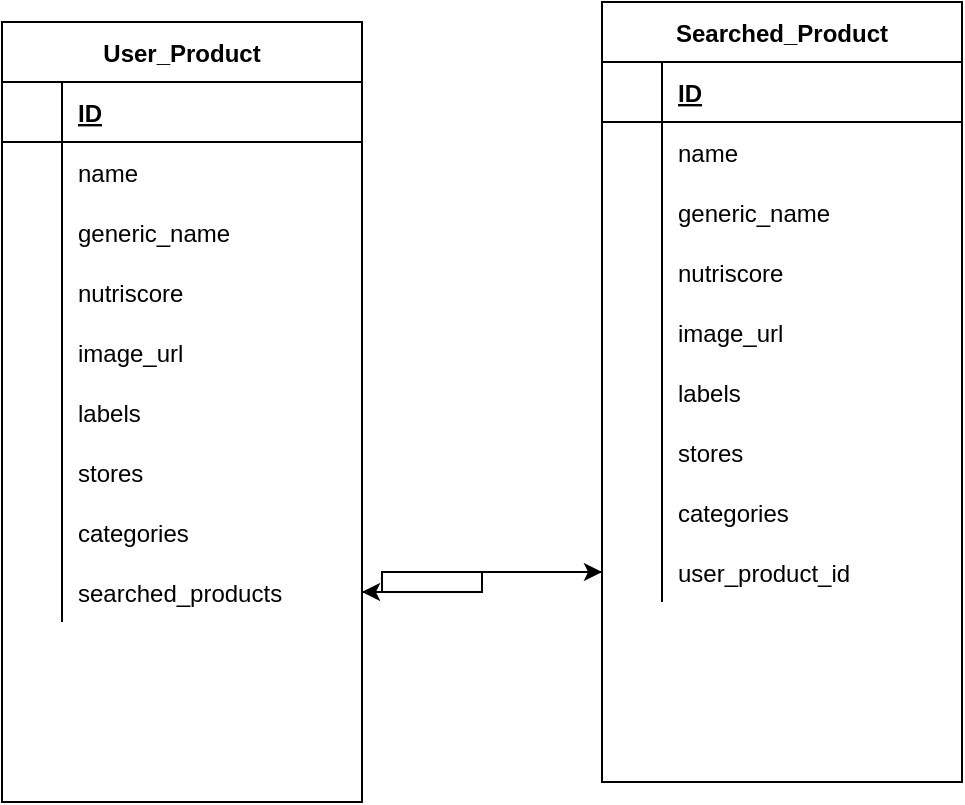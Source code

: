 <mxfile version="13.11.0" type="github">
  <diagram id="R2lEEEUBdFMjLlhIrx00" name="Page-1">
    <mxGraphModel dx="663" dy="930" grid="1" gridSize="10" guides="1" tooltips="1" connect="1" arrows="1" fold="1" page="1" pageScale="1" pageWidth="850" pageHeight="1100" math="0" shadow="0" extFonts="Permanent Marker^https://fonts.googleapis.com/css?family=Permanent+Marker">
      <root>
        <mxCell id="0" />
        <mxCell id="1" parent="0" />
        <mxCell id="01ozx0HhxupSy2TTT6j5-1" value="User_Product" style="shape=table;startSize=30;container=1;collapsible=1;childLayout=tableLayout;fixedRows=1;rowLines=0;fontStyle=1;align=center;resizeLast=1;" vertex="1" parent="1">
          <mxGeometry x="70" y="200" width="180" height="390" as="geometry">
            <mxRectangle x="70" y="200" width="110" height="30" as="alternateBounds" />
          </mxGeometry>
        </mxCell>
        <mxCell id="01ozx0HhxupSy2TTT6j5-2" value="" style="shape=partialRectangle;collapsible=0;dropTarget=0;pointerEvents=0;fillColor=none;top=0;left=0;bottom=1;right=0;points=[[0,0.5],[1,0.5]];portConstraint=eastwest;" vertex="1" parent="01ozx0HhxupSy2TTT6j5-1">
          <mxGeometry y="30" width="180" height="30" as="geometry" />
        </mxCell>
        <mxCell id="01ozx0HhxupSy2TTT6j5-3" value="" style="shape=partialRectangle;connectable=0;fillColor=none;top=0;left=0;bottom=0;right=0;fontStyle=1;overflow=hidden;" vertex="1" parent="01ozx0HhxupSy2TTT6j5-2">
          <mxGeometry width="30" height="30" as="geometry" />
        </mxCell>
        <mxCell id="01ozx0HhxupSy2TTT6j5-4" value="ID" style="shape=partialRectangle;connectable=0;fillColor=none;top=0;left=0;bottom=0;right=0;align=left;spacingLeft=6;fontStyle=5;overflow=hidden;" vertex="1" parent="01ozx0HhxupSy2TTT6j5-2">
          <mxGeometry x="30" width="150" height="30" as="geometry" />
        </mxCell>
        <mxCell id="01ozx0HhxupSy2TTT6j5-5" value="" style="shape=partialRectangle;collapsible=0;dropTarget=0;pointerEvents=0;fillColor=none;top=0;left=0;bottom=0;right=0;points=[[0,0.5],[1,0.5]];portConstraint=eastwest;" vertex="1" parent="01ozx0HhxupSy2TTT6j5-1">
          <mxGeometry y="60" width="180" height="30" as="geometry" />
        </mxCell>
        <mxCell id="01ozx0HhxupSy2TTT6j5-6" value="" style="shape=partialRectangle;connectable=0;fillColor=none;top=0;left=0;bottom=0;right=0;editable=1;overflow=hidden;" vertex="1" parent="01ozx0HhxupSy2TTT6j5-5">
          <mxGeometry width="30" height="30" as="geometry" />
        </mxCell>
        <mxCell id="01ozx0HhxupSy2TTT6j5-7" value="name" style="shape=partialRectangle;connectable=0;fillColor=none;top=0;left=0;bottom=0;right=0;align=left;spacingLeft=6;overflow=hidden;" vertex="1" parent="01ozx0HhxupSy2TTT6j5-5">
          <mxGeometry x="30" width="150" height="30" as="geometry" />
        </mxCell>
        <mxCell id="01ozx0HhxupSy2TTT6j5-8" value="" style="shape=partialRectangle;collapsible=0;dropTarget=0;pointerEvents=0;fillColor=none;top=0;left=0;bottom=0;right=0;points=[[0,0.5],[1,0.5]];portConstraint=eastwest;" vertex="1" parent="01ozx0HhxupSy2TTT6j5-1">
          <mxGeometry y="90" width="180" height="30" as="geometry" />
        </mxCell>
        <mxCell id="01ozx0HhxupSy2TTT6j5-9" value="" style="shape=partialRectangle;connectable=0;fillColor=none;top=0;left=0;bottom=0;right=0;editable=1;overflow=hidden;" vertex="1" parent="01ozx0HhxupSy2TTT6j5-8">
          <mxGeometry width="30" height="30" as="geometry" />
        </mxCell>
        <mxCell id="01ozx0HhxupSy2TTT6j5-10" value="generic_name" style="shape=partialRectangle;connectable=0;fillColor=none;top=0;left=0;bottom=0;right=0;align=left;spacingLeft=6;overflow=hidden;" vertex="1" parent="01ozx0HhxupSy2TTT6j5-8">
          <mxGeometry x="30" width="150" height="30" as="geometry" />
        </mxCell>
        <mxCell id="01ozx0HhxupSy2TTT6j5-11" value="" style="shape=partialRectangle;collapsible=0;dropTarget=0;pointerEvents=0;fillColor=none;top=0;left=0;bottom=0;right=0;points=[[0,0.5],[1,0.5]];portConstraint=eastwest;" vertex="1" parent="01ozx0HhxupSy2TTT6j5-1">
          <mxGeometry y="120" width="180" height="30" as="geometry" />
        </mxCell>
        <mxCell id="01ozx0HhxupSy2TTT6j5-12" value="" style="shape=partialRectangle;connectable=0;fillColor=none;top=0;left=0;bottom=0;right=0;editable=1;overflow=hidden;" vertex="1" parent="01ozx0HhxupSy2TTT6j5-11">
          <mxGeometry width="30" height="30" as="geometry" />
        </mxCell>
        <mxCell id="01ozx0HhxupSy2TTT6j5-13" value="nutriscore" style="shape=partialRectangle;connectable=0;fillColor=none;top=0;left=0;bottom=0;right=0;align=left;spacingLeft=6;overflow=hidden;" vertex="1" parent="01ozx0HhxupSy2TTT6j5-11">
          <mxGeometry x="30" width="150" height="30" as="geometry" />
        </mxCell>
        <mxCell id="01ozx0HhxupSy2TTT6j5-15" value="" style="shape=partialRectangle;collapsible=0;dropTarget=0;pointerEvents=0;fillColor=none;top=0;left=0;bottom=0;right=0;points=[[0,0.5],[1,0.5]];portConstraint=eastwest;" vertex="1" parent="01ozx0HhxupSy2TTT6j5-1">
          <mxGeometry y="150" width="180" height="30" as="geometry" />
        </mxCell>
        <mxCell id="01ozx0HhxupSy2TTT6j5-16" value="" style="shape=partialRectangle;connectable=0;fillColor=none;top=0;left=0;bottom=0;right=0;editable=1;overflow=hidden;" vertex="1" parent="01ozx0HhxupSy2TTT6j5-15">
          <mxGeometry width="30" height="30" as="geometry" />
        </mxCell>
        <mxCell id="01ozx0HhxupSy2TTT6j5-17" value="image_url" style="shape=partialRectangle;connectable=0;fillColor=none;top=0;left=0;bottom=0;right=0;align=left;spacingLeft=6;overflow=hidden;" vertex="1" parent="01ozx0HhxupSy2TTT6j5-15">
          <mxGeometry x="30" width="150" height="30" as="geometry" />
        </mxCell>
        <mxCell id="01ozx0HhxupSy2TTT6j5-18" value="" style="shape=partialRectangle;collapsible=0;dropTarget=0;pointerEvents=0;fillColor=none;top=0;left=0;bottom=0;right=0;points=[[0,0.5],[1,0.5]];portConstraint=eastwest;" vertex="1" parent="01ozx0HhxupSy2TTT6j5-1">
          <mxGeometry y="180" width="180" height="30" as="geometry" />
        </mxCell>
        <mxCell id="01ozx0HhxupSy2TTT6j5-19" value="" style="shape=partialRectangle;connectable=0;fillColor=none;top=0;left=0;bottom=0;right=0;editable=1;overflow=hidden;" vertex="1" parent="01ozx0HhxupSy2TTT6j5-18">
          <mxGeometry width="30" height="30" as="geometry" />
        </mxCell>
        <mxCell id="01ozx0HhxupSy2TTT6j5-20" value="labels" style="shape=partialRectangle;connectable=0;fillColor=none;top=0;left=0;bottom=0;right=0;align=left;spacingLeft=6;overflow=hidden;" vertex="1" parent="01ozx0HhxupSy2TTT6j5-18">
          <mxGeometry x="30" width="150" height="30" as="geometry" />
        </mxCell>
        <mxCell id="01ozx0HhxupSy2TTT6j5-21" value="" style="shape=partialRectangle;collapsible=0;dropTarget=0;pointerEvents=0;fillColor=none;top=0;left=0;bottom=0;right=0;points=[[0,0.5],[1,0.5]];portConstraint=eastwest;" vertex="1" parent="01ozx0HhxupSy2TTT6j5-1">
          <mxGeometry y="210" width="180" height="30" as="geometry" />
        </mxCell>
        <mxCell id="01ozx0HhxupSy2TTT6j5-22" value="" style="shape=partialRectangle;connectable=0;fillColor=none;top=0;left=0;bottom=0;right=0;editable=1;overflow=hidden;" vertex="1" parent="01ozx0HhxupSy2TTT6j5-21">
          <mxGeometry width="30" height="30" as="geometry" />
        </mxCell>
        <mxCell id="01ozx0HhxupSy2TTT6j5-23" value="stores" style="shape=partialRectangle;connectable=0;fillColor=none;top=0;left=0;bottom=0;right=0;align=left;spacingLeft=6;overflow=hidden;" vertex="1" parent="01ozx0HhxupSy2TTT6j5-21">
          <mxGeometry x="30" width="150" height="30" as="geometry" />
        </mxCell>
        <mxCell id="01ozx0HhxupSy2TTT6j5-24" value="" style="shape=partialRectangle;collapsible=0;dropTarget=0;pointerEvents=0;fillColor=none;top=0;left=0;bottom=0;right=0;points=[[0,0.5],[1,0.5]];portConstraint=eastwest;" vertex="1" parent="01ozx0HhxupSy2TTT6j5-1">
          <mxGeometry y="240" width="180" height="30" as="geometry" />
        </mxCell>
        <mxCell id="01ozx0HhxupSy2TTT6j5-25" value="" style="shape=partialRectangle;connectable=0;fillColor=none;top=0;left=0;bottom=0;right=0;editable=1;overflow=hidden;" vertex="1" parent="01ozx0HhxupSy2TTT6j5-24">
          <mxGeometry width="30" height="30" as="geometry" />
        </mxCell>
        <mxCell id="01ozx0HhxupSy2TTT6j5-26" value="categories" style="shape=partialRectangle;connectable=0;fillColor=none;top=0;left=0;bottom=0;right=0;align=left;spacingLeft=6;overflow=hidden;" vertex="1" parent="01ozx0HhxupSy2TTT6j5-24">
          <mxGeometry x="30" width="150" height="30" as="geometry" />
        </mxCell>
        <mxCell id="01ozx0HhxupSy2TTT6j5-27" value="" style="shape=partialRectangle;collapsible=0;dropTarget=0;pointerEvents=0;fillColor=none;top=0;left=0;bottom=0;right=0;points=[[0,0.5],[1,0.5]];portConstraint=eastwest;" vertex="1" parent="01ozx0HhxupSy2TTT6j5-1">
          <mxGeometry y="270" width="180" height="30" as="geometry" />
        </mxCell>
        <mxCell id="01ozx0HhxupSy2TTT6j5-28" value="" style="shape=partialRectangle;connectable=0;fillColor=none;top=0;left=0;bottom=0;right=0;editable=1;overflow=hidden;" vertex="1" parent="01ozx0HhxupSy2TTT6j5-27">
          <mxGeometry width="30" height="30" as="geometry" />
        </mxCell>
        <mxCell id="01ozx0HhxupSy2TTT6j5-29" value="searched_products" style="shape=partialRectangle;connectable=0;fillColor=none;top=0;left=0;bottom=0;right=0;align=left;spacingLeft=6;overflow=hidden;" vertex="1" parent="01ozx0HhxupSy2TTT6j5-27">
          <mxGeometry x="30" width="150" height="30" as="geometry" />
        </mxCell>
        <mxCell id="01ozx0HhxupSy2TTT6j5-33" value="Searched_Product" style="shape=table;startSize=30;container=1;collapsible=1;childLayout=tableLayout;fixedRows=1;rowLines=0;fontStyle=1;align=center;resizeLast=1;" vertex="1" parent="1">
          <mxGeometry x="370" y="190" width="180" height="390" as="geometry">
            <mxRectangle x="70" y="200" width="110" height="30" as="alternateBounds" />
          </mxGeometry>
        </mxCell>
        <mxCell id="01ozx0HhxupSy2TTT6j5-34" value="" style="shape=partialRectangle;collapsible=0;dropTarget=0;pointerEvents=0;fillColor=none;top=0;left=0;bottom=1;right=0;points=[[0,0.5],[1,0.5]];portConstraint=eastwest;" vertex="1" parent="01ozx0HhxupSy2TTT6j5-33">
          <mxGeometry y="30" width="180" height="30" as="geometry" />
        </mxCell>
        <mxCell id="01ozx0HhxupSy2TTT6j5-35" value="" style="shape=partialRectangle;connectable=0;fillColor=none;top=0;left=0;bottom=0;right=0;fontStyle=1;overflow=hidden;" vertex="1" parent="01ozx0HhxupSy2TTT6j5-34">
          <mxGeometry width="30" height="30" as="geometry" />
        </mxCell>
        <mxCell id="01ozx0HhxupSy2TTT6j5-36" value="ID" style="shape=partialRectangle;connectable=0;fillColor=none;top=0;left=0;bottom=0;right=0;align=left;spacingLeft=6;fontStyle=5;overflow=hidden;" vertex="1" parent="01ozx0HhxupSy2TTT6j5-34">
          <mxGeometry x="30" width="150" height="30" as="geometry" />
        </mxCell>
        <mxCell id="01ozx0HhxupSy2TTT6j5-37" value="" style="shape=partialRectangle;collapsible=0;dropTarget=0;pointerEvents=0;fillColor=none;top=0;left=0;bottom=0;right=0;points=[[0,0.5],[1,0.5]];portConstraint=eastwest;" vertex="1" parent="01ozx0HhxupSy2TTT6j5-33">
          <mxGeometry y="60" width="180" height="30" as="geometry" />
        </mxCell>
        <mxCell id="01ozx0HhxupSy2TTT6j5-38" value="" style="shape=partialRectangle;connectable=0;fillColor=none;top=0;left=0;bottom=0;right=0;editable=1;overflow=hidden;" vertex="1" parent="01ozx0HhxupSy2TTT6j5-37">
          <mxGeometry width="30" height="30" as="geometry" />
        </mxCell>
        <mxCell id="01ozx0HhxupSy2TTT6j5-39" value="name" style="shape=partialRectangle;connectable=0;fillColor=none;top=0;left=0;bottom=0;right=0;align=left;spacingLeft=6;overflow=hidden;" vertex="1" parent="01ozx0HhxupSy2TTT6j5-37">
          <mxGeometry x="30" width="150" height="30" as="geometry" />
        </mxCell>
        <mxCell id="01ozx0HhxupSy2TTT6j5-40" value="" style="shape=partialRectangle;collapsible=0;dropTarget=0;pointerEvents=0;fillColor=none;top=0;left=0;bottom=0;right=0;points=[[0,0.5],[1,0.5]];portConstraint=eastwest;" vertex="1" parent="01ozx0HhxupSy2TTT6j5-33">
          <mxGeometry y="90" width="180" height="30" as="geometry" />
        </mxCell>
        <mxCell id="01ozx0HhxupSy2TTT6j5-41" value="" style="shape=partialRectangle;connectable=0;fillColor=none;top=0;left=0;bottom=0;right=0;editable=1;overflow=hidden;" vertex="1" parent="01ozx0HhxupSy2TTT6j5-40">
          <mxGeometry width="30" height="30" as="geometry" />
        </mxCell>
        <mxCell id="01ozx0HhxupSy2TTT6j5-42" value="generic_name" style="shape=partialRectangle;connectable=0;fillColor=none;top=0;left=0;bottom=0;right=0;align=left;spacingLeft=6;overflow=hidden;" vertex="1" parent="01ozx0HhxupSy2TTT6j5-40">
          <mxGeometry x="30" width="150" height="30" as="geometry" />
        </mxCell>
        <mxCell id="01ozx0HhxupSy2TTT6j5-43" value="" style="shape=partialRectangle;collapsible=0;dropTarget=0;pointerEvents=0;fillColor=none;top=0;left=0;bottom=0;right=0;points=[[0,0.5],[1,0.5]];portConstraint=eastwest;" vertex="1" parent="01ozx0HhxupSy2TTT6j5-33">
          <mxGeometry y="120" width="180" height="30" as="geometry" />
        </mxCell>
        <mxCell id="01ozx0HhxupSy2TTT6j5-44" value="" style="shape=partialRectangle;connectable=0;fillColor=none;top=0;left=0;bottom=0;right=0;editable=1;overflow=hidden;" vertex="1" parent="01ozx0HhxupSy2TTT6j5-43">
          <mxGeometry width="30" height="30" as="geometry" />
        </mxCell>
        <mxCell id="01ozx0HhxupSy2TTT6j5-45" value="nutriscore" style="shape=partialRectangle;connectable=0;fillColor=none;top=0;left=0;bottom=0;right=0;align=left;spacingLeft=6;overflow=hidden;" vertex="1" parent="01ozx0HhxupSy2TTT6j5-43">
          <mxGeometry x="30" width="150" height="30" as="geometry" />
        </mxCell>
        <mxCell id="01ozx0HhxupSy2TTT6j5-46" value="" style="shape=partialRectangle;collapsible=0;dropTarget=0;pointerEvents=0;fillColor=none;top=0;left=0;bottom=0;right=0;points=[[0,0.5],[1,0.5]];portConstraint=eastwest;" vertex="1" parent="01ozx0HhxupSy2TTT6j5-33">
          <mxGeometry y="150" width="180" height="30" as="geometry" />
        </mxCell>
        <mxCell id="01ozx0HhxupSy2TTT6j5-47" value="" style="shape=partialRectangle;connectable=0;fillColor=none;top=0;left=0;bottom=0;right=0;editable=1;overflow=hidden;" vertex="1" parent="01ozx0HhxupSy2TTT6j5-46">
          <mxGeometry width="30" height="30" as="geometry" />
        </mxCell>
        <mxCell id="01ozx0HhxupSy2TTT6j5-48" value="image_url" style="shape=partialRectangle;connectable=0;fillColor=none;top=0;left=0;bottom=0;right=0;align=left;spacingLeft=6;overflow=hidden;" vertex="1" parent="01ozx0HhxupSy2TTT6j5-46">
          <mxGeometry x="30" width="150" height="30" as="geometry" />
        </mxCell>
        <mxCell id="01ozx0HhxupSy2TTT6j5-49" value="" style="shape=partialRectangle;collapsible=0;dropTarget=0;pointerEvents=0;fillColor=none;top=0;left=0;bottom=0;right=0;points=[[0,0.5],[1,0.5]];portConstraint=eastwest;" vertex="1" parent="01ozx0HhxupSy2TTT6j5-33">
          <mxGeometry y="180" width="180" height="30" as="geometry" />
        </mxCell>
        <mxCell id="01ozx0HhxupSy2TTT6j5-50" value="" style="shape=partialRectangle;connectable=0;fillColor=none;top=0;left=0;bottom=0;right=0;editable=1;overflow=hidden;" vertex="1" parent="01ozx0HhxupSy2TTT6j5-49">
          <mxGeometry width="30" height="30" as="geometry" />
        </mxCell>
        <mxCell id="01ozx0HhxupSy2TTT6j5-51" value="labels" style="shape=partialRectangle;connectable=0;fillColor=none;top=0;left=0;bottom=0;right=0;align=left;spacingLeft=6;overflow=hidden;" vertex="1" parent="01ozx0HhxupSy2TTT6j5-49">
          <mxGeometry x="30" width="150" height="30" as="geometry" />
        </mxCell>
        <mxCell id="01ozx0HhxupSy2TTT6j5-52" value="" style="shape=partialRectangle;collapsible=0;dropTarget=0;pointerEvents=0;fillColor=none;top=0;left=0;bottom=0;right=0;points=[[0,0.5],[1,0.5]];portConstraint=eastwest;" vertex="1" parent="01ozx0HhxupSy2TTT6j5-33">
          <mxGeometry y="210" width="180" height="30" as="geometry" />
        </mxCell>
        <mxCell id="01ozx0HhxupSy2TTT6j5-53" value="" style="shape=partialRectangle;connectable=0;fillColor=none;top=0;left=0;bottom=0;right=0;editable=1;overflow=hidden;" vertex="1" parent="01ozx0HhxupSy2TTT6j5-52">
          <mxGeometry width="30" height="30" as="geometry" />
        </mxCell>
        <mxCell id="01ozx0HhxupSy2TTT6j5-54" value="stores" style="shape=partialRectangle;connectable=0;fillColor=none;top=0;left=0;bottom=0;right=0;align=left;spacingLeft=6;overflow=hidden;" vertex="1" parent="01ozx0HhxupSy2TTT6j5-52">
          <mxGeometry x="30" width="150" height="30" as="geometry" />
        </mxCell>
        <mxCell id="01ozx0HhxupSy2TTT6j5-55" value="" style="shape=partialRectangle;collapsible=0;dropTarget=0;pointerEvents=0;fillColor=none;top=0;left=0;bottom=0;right=0;points=[[0,0.5],[1,0.5]];portConstraint=eastwest;" vertex="1" parent="01ozx0HhxupSy2TTT6j5-33">
          <mxGeometry y="240" width="180" height="30" as="geometry" />
        </mxCell>
        <mxCell id="01ozx0HhxupSy2TTT6j5-56" value="" style="shape=partialRectangle;connectable=0;fillColor=none;top=0;left=0;bottom=0;right=0;editable=1;overflow=hidden;" vertex="1" parent="01ozx0HhxupSy2TTT6j5-55">
          <mxGeometry width="30" height="30" as="geometry" />
        </mxCell>
        <mxCell id="01ozx0HhxupSy2TTT6j5-57" value="categories" style="shape=partialRectangle;connectable=0;fillColor=none;top=0;left=0;bottom=0;right=0;align=left;spacingLeft=6;overflow=hidden;" vertex="1" parent="01ozx0HhxupSy2TTT6j5-55">
          <mxGeometry x="30" width="150" height="30" as="geometry" />
        </mxCell>
        <mxCell id="01ozx0HhxupSy2TTT6j5-58" value="" style="shape=partialRectangle;collapsible=0;dropTarget=0;pointerEvents=0;fillColor=none;top=0;left=0;bottom=0;right=0;points=[[0,0.5],[1,0.5]];portConstraint=eastwest;" vertex="1" parent="01ozx0HhxupSy2TTT6j5-33">
          <mxGeometry y="270" width="180" height="30" as="geometry" />
        </mxCell>
        <mxCell id="01ozx0HhxupSy2TTT6j5-59" value="" style="shape=partialRectangle;connectable=0;fillColor=none;top=0;left=0;bottom=0;right=0;editable=1;overflow=hidden;" vertex="1" parent="01ozx0HhxupSy2TTT6j5-58">
          <mxGeometry width="30" height="30" as="geometry" />
        </mxCell>
        <mxCell id="01ozx0HhxupSy2TTT6j5-60" value="user_product_id" style="shape=partialRectangle;connectable=0;fillColor=none;top=0;left=0;bottom=0;right=0;align=left;spacingLeft=6;overflow=hidden;" vertex="1" parent="01ozx0HhxupSy2TTT6j5-58">
          <mxGeometry x="30" width="150" height="30" as="geometry" />
        </mxCell>
        <mxCell id="01ozx0HhxupSy2TTT6j5-61" style="edgeStyle=orthogonalEdgeStyle;rounded=0;orthogonalLoop=1;jettySize=auto;html=1;exitX=1;exitY=0.5;exitDx=0;exitDy=0;entryX=0;entryY=0.5;entryDx=0;entryDy=0;" edge="1" parent="1" source="01ozx0HhxupSy2TTT6j5-27" target="01ozx0HhxupSy2TTT6j5-58">
          <mxGeometry relative="1" as="geometry" />
        </mxCell>
        <mxCell id="01ozx0HhxupSy2TTT6j5-62" style="edgeStyle=orthogonalEdgeStyle;rounded=0;orthogonalLoop=1;jettySize=auto;html=1;entryX=1;entryY=0.5;entryDx=0;entryDy=0;exitX=0;exitY=0.5;exitDx=0;exitDy=0;" edge="1" parent="1" source="01ozx0HhxupSy2TTT6j5-58" target="01ozx0HhxupSy2TTT6j5-27">
          <mxGeometry relative="1" as="geometry">
            <Array as="points">
              <mxPoint x="260" y="475" />
              <mxPoint x="260" y="485" />
            </Array>
          </mxGeometry>
        </mxCell>
      </root>
    </mxGraphModel>
  </diagram>
</mxfile>
